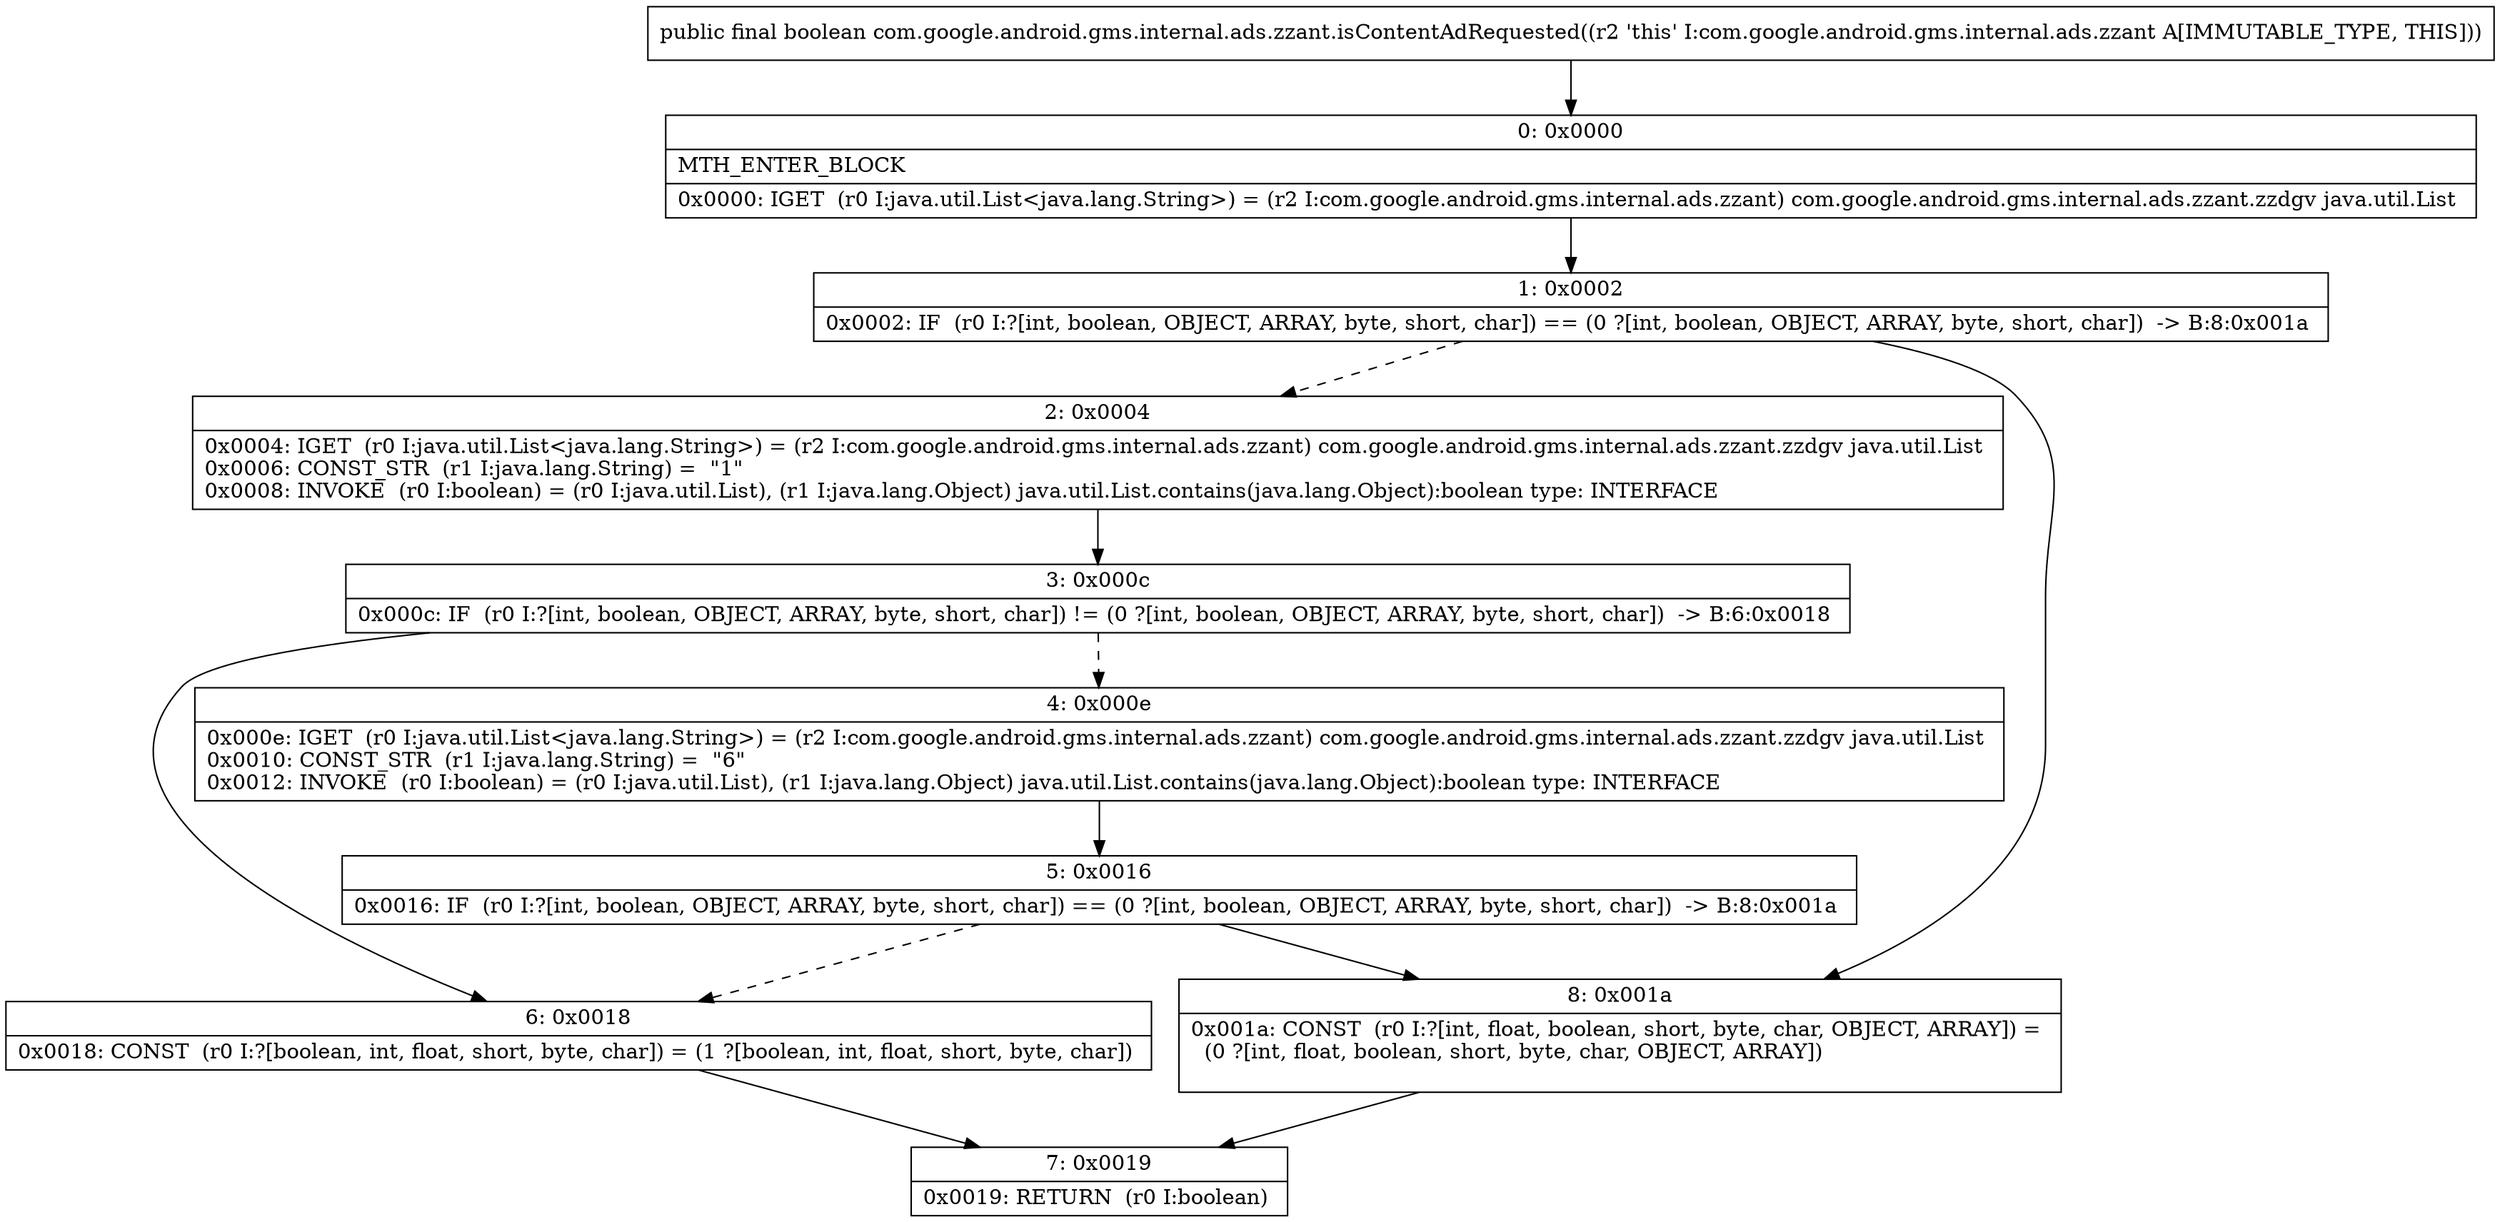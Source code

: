 digraph "CFG forcom.google.android.gms.internal.ads.zzant.isContentAdRequested()Z" {
Node_0 [shape=record,label="{0\:\ 0x0000|MTH_ENTER_BLOCK\l|0x0000: IGET  (r0 I:java.util.List\<java.lang.String\>) = (r2 I:com.google.android.gms.internal.ads.zzant) com.google.android.gms.internal.ads.zzant.zzdgv java.util.List \l}"];
Node_1 [shape=record,label="{1\:\ 0x0002|0x0002: IF  (r0 I:?[int, boolean, OBJECT, ARRAY, byte, short, char]) == (0 ?[int, boolean, OBJECT, ARRAY, byte, short, char])  \-\> B:8:0x001a \l}"];
Node_2 [shape=record,label="{2\:\ 0x0004|0x0004: IGET  (r0 I:java.util.List\<java.lang.String\>) = (r2 I:com.google.android.gms.internal.ads.zzant) com.google.android.gms.internal.ads.zzant.zzdgv java.util.List \l0x0006: CONST_STR  (r1 I:java.lang.String) =  \"1\" \l0x0008: INVOKE  (r0 I:boolean) = (r0 I:java.util.List), (r1 I:java.lang.Object) java.util.List.contains(java.lang.Object):boolean type: INTERFACE \l}"];
Node_3 [shape=record,label="{3\:\ 0x000c|0x000c: IF  (r0 I:?[int, boolean, OBJECT, ARRAY, byte, short, char]) != (0 ?[int, boolean, OBJECT, ARRAY, byte, short, char])  \-\> B:6:0x0018 \l}"];
Node_4 [shape=record,label="{4\:\ 0x000e|0x000e: IGET  (r0 I:java.util.List\<java.lang.String\>) = (r2 I:com.google.android.gms.internal.ads.zzant) com.google.android.gms.internal.ads.zzant.zzdgv java.util.List \l0x0010: CONST_STR  (r1 I:java.lang.String) =  \"6\" \l0x0012: INVOKE  (r0 I:boolean) = (r0 I:java.util.List), (r1 I:java.lang.Object) java.util.List.contains(java.lang.Object):boolean type: INTERFACE \l}"];
Node_5 [shape=record,label="{5\:\ 0x0016|0x0016: IF  (r0 I:?[int, boolean, OBJECT, ARRAY, byte, short, char]) == (0 ?[int, boolean, OBJECT, ARRAY, byte, short, char])  \-\> B:8:0x001a \l}"];
Node_6 [shape=record,label="{6\:\ 0x0018|0x0018: CONST  (r0 I:?[boolean, int, float, short, byte, char]) = (1 ?[boolean, int, float, short, byte, char]) \l}"];
Node_7 [shape=record,label="{7\:\ 0x0019|0x0019: RETURN  (r0 I:boolean) \l}"];
Node_8 [shape=record,label="{8\:\ 0x001a|0x001a: CONST  (r0 I:?[int, float, boolean, short, byte, char, OBJECT, ARRAY]) = \l  (0 ?[int, float, boolean, short, byte, char, OBJECT, ARRAY])\l \l}"];
MethodNode[shape=record,label="{public final boolean com.google.android.gms.internal.ads.zzant.isContentAdRequested((r2 'this' I:com.google.android.gms.internal.ads.zzant A[IMMUTABLE_TYPE, THIS])) }"];
MethodNode -> Node_0;
Node_0 -> Node_1;
Node_1 -> Node_2[style=dashed];
Node_1 -> Node_8;
Node_2 -> Node_3;
Node_3 -> Node_4[style=dashed];
Node_3 -> Node_6;
Node_4 -> Node_5;
Node_5 -> Node_6[style=dashed];
Node_5 -> Node_8;
Node_6 -> Node_7;
Node_8 -> Node_7;
}

